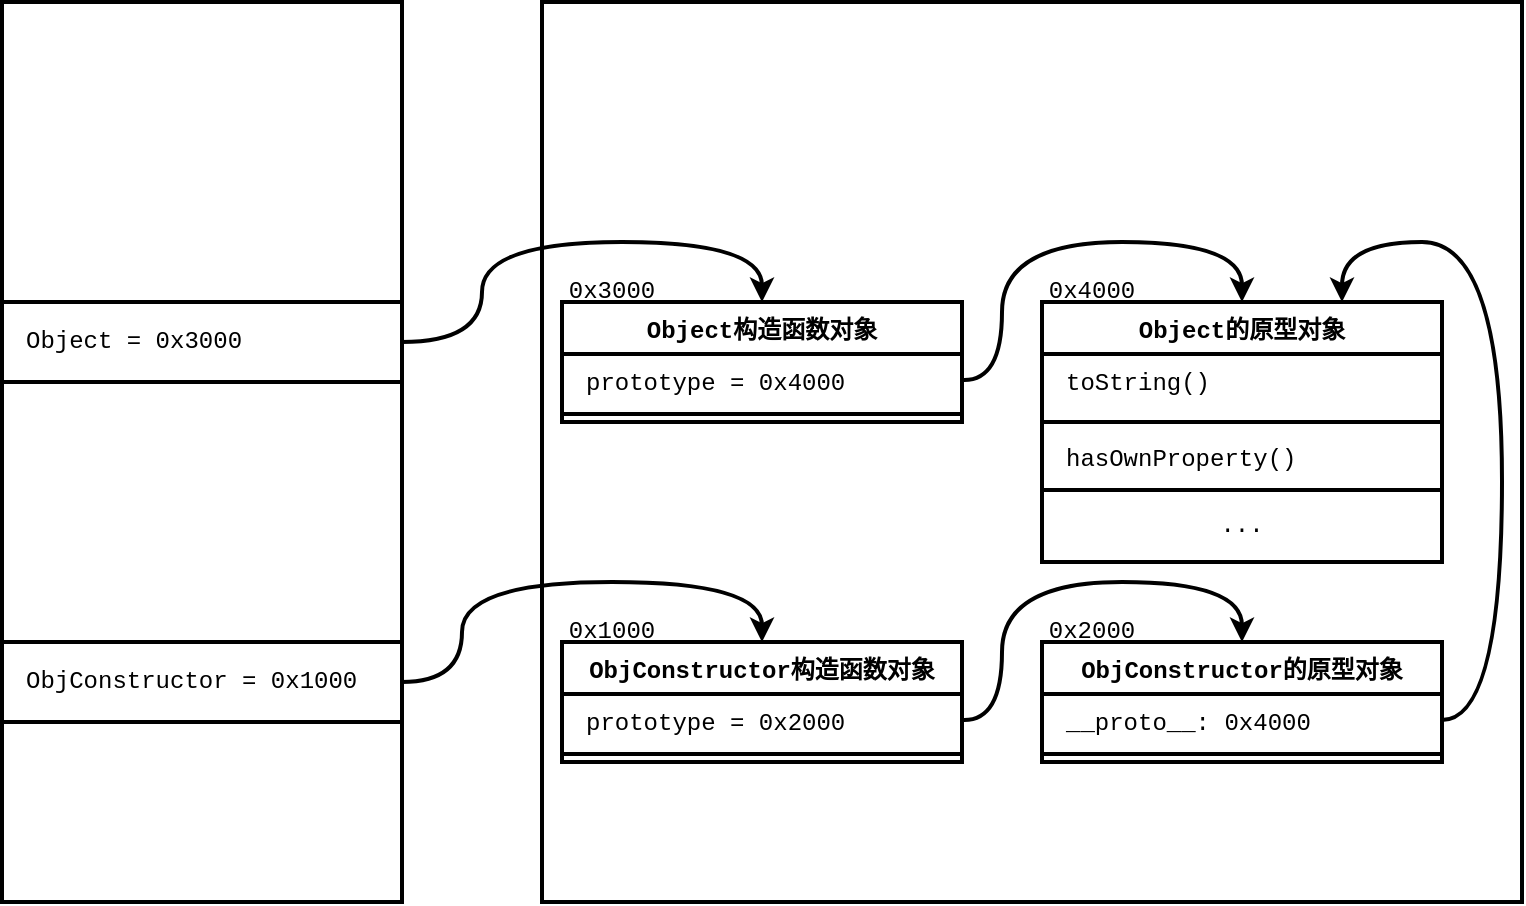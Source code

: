<mxfile version="20.2.3" type="device"><diagram id="pSIU4In5wWl2rCc2z3YX" name="第 1 页"><mxGraphModel dx="786" dy="531" grid="1" gridSize="10" guides="1" tooltips="1" connect="1" arrows="1" fold="1" page="1" pageScale="1" pageWidth="827" pageHeight="1169" math="0" shadow="0"><root><mxCell id="0"/><mxCell id="1" parent="0"/><mxCell id="9eae52KuNSeYmTp7W6fo-1" value="" style="rounded=0;whiteSpace=wrap;html=1;fontFamily=Courier New;strokeWidth=2;fontColor=#000000;spacingLeft=10;spacingRight=10;" vertex="1" parent="1"><mxGeometry x="40" y="40" width="200" height="450" as="geometry"/></mxCell><mxCell id="9eae52KuNSeYmTp7W6fo-2" value="" style="rounded=0;whiteSpace=wrap;html=1;fontFamily=Courier New;strokeWidth=2;fontColor=#000000;spacingLeft=10;spacingRight=10;" vertex="1" parent="1"><mxGeometry x="310" y="40" width="490" height="450" as="geometry"/></mxCell><mxCell id="9eae52KuNSeYmTp7W6fo-3" value="ObjConstructor = 0x1000" style="rounded=0;whiteSpace=wrap;html=1;fontFamily=Courier New;align=left;spacingLeft=10;strokeWidth=2;fontColor=#000000;spacingRight=10;" vertex="1" parent="1"><mxGeometry x="40" y="360" width="200" height="40" as="geometry"/></mxCell><mxCell id="9eae52KuNSeYmTp7W6fo-6" value="ObjConstructor构造函数对象" style="swimlane;fontStyle=1;align=center;verticalAlign=top;childLayout=stackLayout;horizontal=1;startSize=26;horizontalStack=0;resizeParent=1;resizeParentMax=0;resizeLast=0;collapsible=1;marginBottom=0;fontFamily=Courier New;strokeWidth=2;fontColor=#000000;spacingLeft=10;spacingRight=10;" vertex="1" parent="1"><mxGeometry x="320" y="360" width="200" height="60" as="geometry"/></mxCell><mxCell id="9eae52KuNSeYmTp7W6fo-7" value="prototype = 0x2000" style="text;strokeColor=none;fillColor=none;align=left;verticalAlign=top;spacingLeft=10;spacingRight=10;overflow=hidden;rotatable=0;points=[[0,0.5],[1,0.5]];portConstraint=eastwest;fontFamily=Courier New;strokeWidth=2;fontColor=#000000;" vertex="1" parent="9eae52KuNSeYmTp7W6fo-6"><mxGeometry y="26" width="200" height="26" as="geometry"/></mxCell><mxCell id="9eae52KuNSeYmTp7W6fo-8" value="" style="line;strokeWidth=2;fillColor=none;align=left;verticalAlign=middle;spacingTop=-1;spacingLeft=10;spacingRight=10;rotatable=0;labelPosition=right;points=[];portConstraint=eastwest;fontFamily=Courier New;fontColor=#000000;" vertex="1" parent="9eae52KuNSeYmTp7W6fo-6"><mxGeometry y="52" width="200" height="8" as="geometry"/></mxCell><mxCell id="9eae52KuNSeYmTp7W6fo-10" value="ObjConstructor的原型对象" style="swimlane;fontStyle=1;align=center;verticalAlign=top;childLayout=stackLayout;horizontal=1;startSize=26;horizontalStack=0;resizeParent=1;resizeParentMax=0;resizeLast=0;collapsible=1;marginBottom=0;fontFamily=Courier New;strokeWidth=2;fontColor=#000000;spacingLeft=10;spacingRight=10;" vertex="1" parent="1"><mxGeometry x="560" y="360" width="200" height="60" as="geometry"><mxRectangle x="560" y="360" width="200" height="30" as="alternateBounds"/></mxGeometry></mxCell><mxCell id="9eae52KuNSeYmTp7W6fo-11" value="__proto__: 0x4000" style="text;strokeColor=none;fillColor=none;align=left;verticalAlign=top;spacingLeft=10;spacingRight=10;overflow=hidden;rotatable=0;points=[[0,0.5],[1,0.5]];portConstraint=eastwest;fontFamily=Courier New;strokeWidth=2;fontColor=#000000;" vertex="1" parent="9eae52KuNSeYmTp7W6fo-10"><mxGeometry y="26" width="200" height="26" as="geometry"/></mxCell><mxCell id="9eae52KuNSeYmTp7W6fo-12" value="" style="line;strokeWidth=2;fillColor=none;align=left;verticalAlign=middle;spacingTop=-1;spacingLeft=10;spacingRight=10;rotatable=0;labelPosition=right;points=[];portConstraint=eastwest;fontFamily=Courier New;fontColor=#000000;" vertex="1" parent="9eae52KuNSeYmTp7W6fo-10"><mxGeometry y="52" width="200" height="8" as="geometry"/></mxCell><mxCell id="9eae52KuNSeYmTp7W6fo-15" value="" style="curved=1;endArrow=classic;html=1;rounded=0;fontFamily=Courier New;exitX=1;exitY=0.5;exitDx=0;exitDy=0;entryX=0.5;entryY=0;entryDx=0;entryDy=0;strokeWidth=2;fontColor=#000000;spacingLeft=10;spacingRight=10;" edge="1" parent="1" source="9eae52KuNSeYmTp7W6fo-3" target="9eae52KuNSeYmTp7W6fo-6"><mxGeometry width="50" height="50" relative="1" as="geometry"><mxPoint x="240" y="380" as="sourcePoint"/><mxPoint x="470" y="250" as="targetPoint"/><Array as="points"><mxPoint x="270" y="380"/><mxPoint x="270" y="330"/><mxPoint x="420" y="330"/></Array></mxGeometry></mxCell><mxCell id="9eae52KuNSeYmTp7W6fo-16" value="" style="curved=1;endArrow=classic;html=1;rounded=0;fontFamily=Courier New;exitX=1;exitY=0.5;exitDx=0;exitDy=0;entryX=0.5;entryY=0;entryDx=0;entryDy=0;strokeWidth=2;fontColor=#000000;spacingLeft=10;spacingRight=10;" edge="1" parent="1" source="9eae52KuNSeYmTp7W6fo-7" target="9eae52KuNSeYmTp7W6fo-10"><mxGeometry width="50" height="50" relative="1" as="geometry"><mxPoint x="420" y="300" as="sourcePoint"/><mxPoint x="470" y="250" as="targetPoint"/><Array as="points"><mxPoint x="540" y="400"/><mxPoint x="540" y="330"/><mxPoint x="660" y="330"/></Array></mxGeometry></mxCell><mxCell id="9eae52KuNSeYmTp7W6fo-17" value="Object = 0x3000" style="rounded=0;whiteSpace=wrap;html=1;fontFamily=Courier New;align=left;spacingLeft=10;strokeWidth=2;fontColor=#000000;spacingRight=10;" vertex="1" parent="1"><mxGeometry x="40" y="190" width="200" height="40" as="geometry"/></mxCell><mxCell id="9eae52KuNSeYmTp7W6fo-18" value="Object构造函数对象" style="swimlane;fontStyle=1;align=center;verticalAlign=top;childLayout=stackLayout;horizontal=1;startSize=26;horizontalStack=0;resizeParent=1;resizeParentMax=0;resizeLast=0;collapsible=1;marginBottom=0;fontFamily=Courier New;strokeWidth=2;fontColor=#000000;spacingLeft=10;spacingRight=10;" vertex="1" parent="1"><mxGeometry x="320" y="190" width="200" height="60" as="geometry"/></mxCell><mxCell id="9eae52KuNSeYmTp7W6fo-19" value="prototype = 0x4000" style="text;strokeColor=none;fillColor=none;align=left;verticalAlign=top;spacingLeft=10;spacingRight=10;overflow=hidden;rotatable=0;points=[[0,0.5],[1,0.5]];portConstraint=eastwest;fontFamily=Courier New;strokeWidth=2;fontColor=#000000;" vertex="1" parent="9eae52KuNSeYmTp7W6fo-18"><mxGeometry y="26" width="200" height="26" as="geometry"/></mxCell><mxCell id="9eae52KuNSeYmTp7W6fo-20" value="" style="line;strokeWidth=2;fillColor=none;align=left;verticalAlign=middle;spacingTop=-1;spacingLeft=10;spacingRight=10;rotatable=0;labelPosition=right;points=[];portConstraint=eastwest;fontFamily=Courier New;fontColor=#000000;" vertex="1" parent="9eae52KuNSeYmTp7W6fo-18"><mxGeometry y="52" width="200" height="8" as="geometry"/></mxCell><mxCell id="9eae52KuNSeYmTp7W6fo-21" value="" style="curved=1;endArrow=classic;html=1;rounded=0;fontFamily=Courier New;exitX=1;exitY=0.5;exitDx=0;exitDy=0;entryX=0.5;entryY=0;entryDx=0;entryDy=0;strokeWidth=2;fontColor=#000000;spacingLeft=10;spacingRight=10;" edge="1" parent="1" source="9eae52KuNSeYmTp7W6fo-19" target="9eae52KuNSeYmTp7W6fo-27"><mxGeometry width="50" height="50" relative="1" as="geometry"><mxPoint x="420" y="250" as="sourcePoint"/><mxPoint x="470" y="200" as="targetPoint"/><Array as="points"><mxPoint x="540" y="230"/><mxPoint x="540" y="160"/><mxPoint x="660" y="160"/></Array></mxGeometry></mxCell><mxCell id="9eae52KuNSeYmTp7W6fo-22" value="" style="curved=1;endArrow=classic;html=1;rounded=0;fontFamily=Courier New;exitX=1;exitY=0.5;exitDx=0;exitDy=0;entryX=0.5;entryY=0;entryDx=0;entryDy=0;strokeWidth=2;fontColor=#000000;spacingLeft=10;spacingRight=10;" edge="1" parent="1" source="9eae52KuNSeYmTp7W6fo-17" target="9eae52KuNSeYmTp7W6fo-18"><mxGeometry width="50" height="50" relative="1" as="geometry"><mxPoint x="240" y="260" as="sourcePoint"/><mxPoint x="470" y="250" as="targetPoint"/><Array as="points"><mxPoint x="280" y="210"/><mxPoint x="280" y="160"/><mxPoint x="420" y="160"/></Array></mxGeometry></mxCell><mxCell id="9eae52KuNSeYmTp7W6fo-23" value="0x1000" style="text;html=1;strokeColor=none;fillColor=none;align=center;verticalAlign=middle;whiteSpace=wrap;rounded=0;fontFamily=Courier New;strokeWidth=2;fontColor=#000000;spacingLeft=10;spacingRight=10;" vertex="1" parent="1"><mxGeometry x="320" y="350" width="50" height="10" as="geometry"/></mxCell><mxCell id="9eae52KuNSeYmTp7W6fo-24" value="0x2000" style="text;html=1;strokeColor=none;fillColor=none;align=center;verticalAlign=middle;whiteSpace=wrap;rounded=0;fontFamily=Courier New;strokeWidth=2;fontColor=#000000;spacingLeft=10;spacingRight=10;" vertex="1" parent="1"><mxGeometry x="560" y="350" width="50" height="10" as="geometry"/></mxCell><mxCell id="9eae52KuNSeYmTp7W6fo-25" value="0x3000" style="text;html=1;strokeColor=none;fillColor=none;align=center;verticalAlign=middle;whiteSpace=wrap;rounded=0;fontFamily=Courier New;strokeWidth=2;fontColor=#000000;spacingLeft=10;spacingRight=10;" vertex="1" parent="1"><mxGeometry x="320" y="180" width="50" height="10" as="geometry"/></mxCell><mxCell id="9eae52KuNSeYmTp7W6fo-27" value="Object的原型对象" style="swimlane;fontStyle=1;align=center;verticalAlign=top;childLayout=stackLayout;horizontal=1;startSize=26;horizontalStack=0;resizeParent=1;resizeParentMax=0;resizeLast=0;collapsible=1;marginBottom=0;fontFamily=Courier New;strokeWidth=2;fontColor=#000000;spacingLeft=10;spacingRight=10;" vertex="1" parent="1"><mxGeometry x="560" y="190" width="200" height="130" as="geometry"><mxRectangle x="560" y="240" width="160" height="30" as="alternateBounds"/></mxGeometry></mxCell><mxCell id="9eae52KuNSeYmTp7W6fo-32" value="toString()" style="text;html=1;strokeColor=none;fillColor=none;align=left;verticalAlign=middle;whiteSpace=wrap;rounded=0;fontFamily=Courier New;fontColor=#000000;spacingLeft=10;spacingRight=10;" vertex="1" parent="9eae52KuNSeYmTp7W6fo-27"><mxGeometry y="26" width="200" height="30" as="geometry"/></mxCell><mxCell id="9eae52KuNSeYmTp7W6fo-29" value="" style="line;strokeWidth=2;fillColor=none;align=left;verticalAlign=middle;spacingTop=-1;spacingLeft=10;spacingRight=10;rotatable=0;labelPosition=right;points=[];portConstraint=eastwest;fontFamily=Courier New;fontColor=#000000;" vertex="1" parent="9eae52KuNSeYmTp7W6fo-27"><mxGeometry y="56" width="200" height="8" as="geometry"/></mxCell><mxCell id="9eae52KuNSeYmTp7W6fo-34" value="hasOwnProperty()" style="text;html=1;strokeColor=none;fillColor=none;align=left;verticalAlign=middle;whiteSpace=wrap;rounded=0;fontFamily=Courier New;fontColor=#000000;spacingLeft=10;spacingRight=10;" vertex="1" parent="9eae52KuNSeYmTp7W6fo-27"><mxGeometry y="64" width="200" height="30" as="geometry"/></mxCell><mxCell id="9eae52KuNSeYmTp7W6fo-42" value="..." style="rounded=0;whiteSpace=wrap;html=1;fontFamily=Courier New;fontColor=#000000;strokeColor=#000000;strokeWidth=2;" vertex="1" parent="9eae52KuNSeYmTp7W6fo-27"><mxGeometry y="94" width="200" height="36" as="geometry"/></mxCell><mxCell id="9eae52KuNSeYmTp7W6fo-30" value="0x4000" style="text;html=1;strokeColor=none;fillColor=none;align=center;verticalAlign=middle;whiteSpace=wrap;rounded=0;fontFamily=Courier New;strokeWidth=2;fontColor=#000000;spacingLeft=10;spacingRight=10;" vertex="1" parent="1"><mxGeometry x="560" y="180" width="50" height="10" as="geometry"/></mxCell><mxCell id="9eae52KuNSeYmTp7W6fo-31" value="" style="curved=1;endArrow=classic;html=1;rounded=0;fontFamily=Courier New;fontColor=#000000;strokeColor=#000000;strokeWidth=2;exitX=1;exitY=0.5;exitDx=0;exitDy=0;entryX=0.75;entryY=0;entryDx=0;entryDy=0;spacingLeft=10;spacingRight=10;" edge="1" parent="1" source="9eae52KuNSeYmTp7W6fo-11" target="9eae52KuNSeYmTp7W6fo-27"><mxGeometry width="50" height="50" relative="1" as="geometry"><mxPoint x="500" y="290" as="sourcePoint"/><mxPoint x="550" y="240" as="targetPoint"/><Array as="points"><mxPoint x="790" y="399"/><mxPoint x="790" y="160"/><mxPoint x="710" y="160"/></Array></mxGeometry></mxCell></root></mxGraphModel></diagram></mxfile>